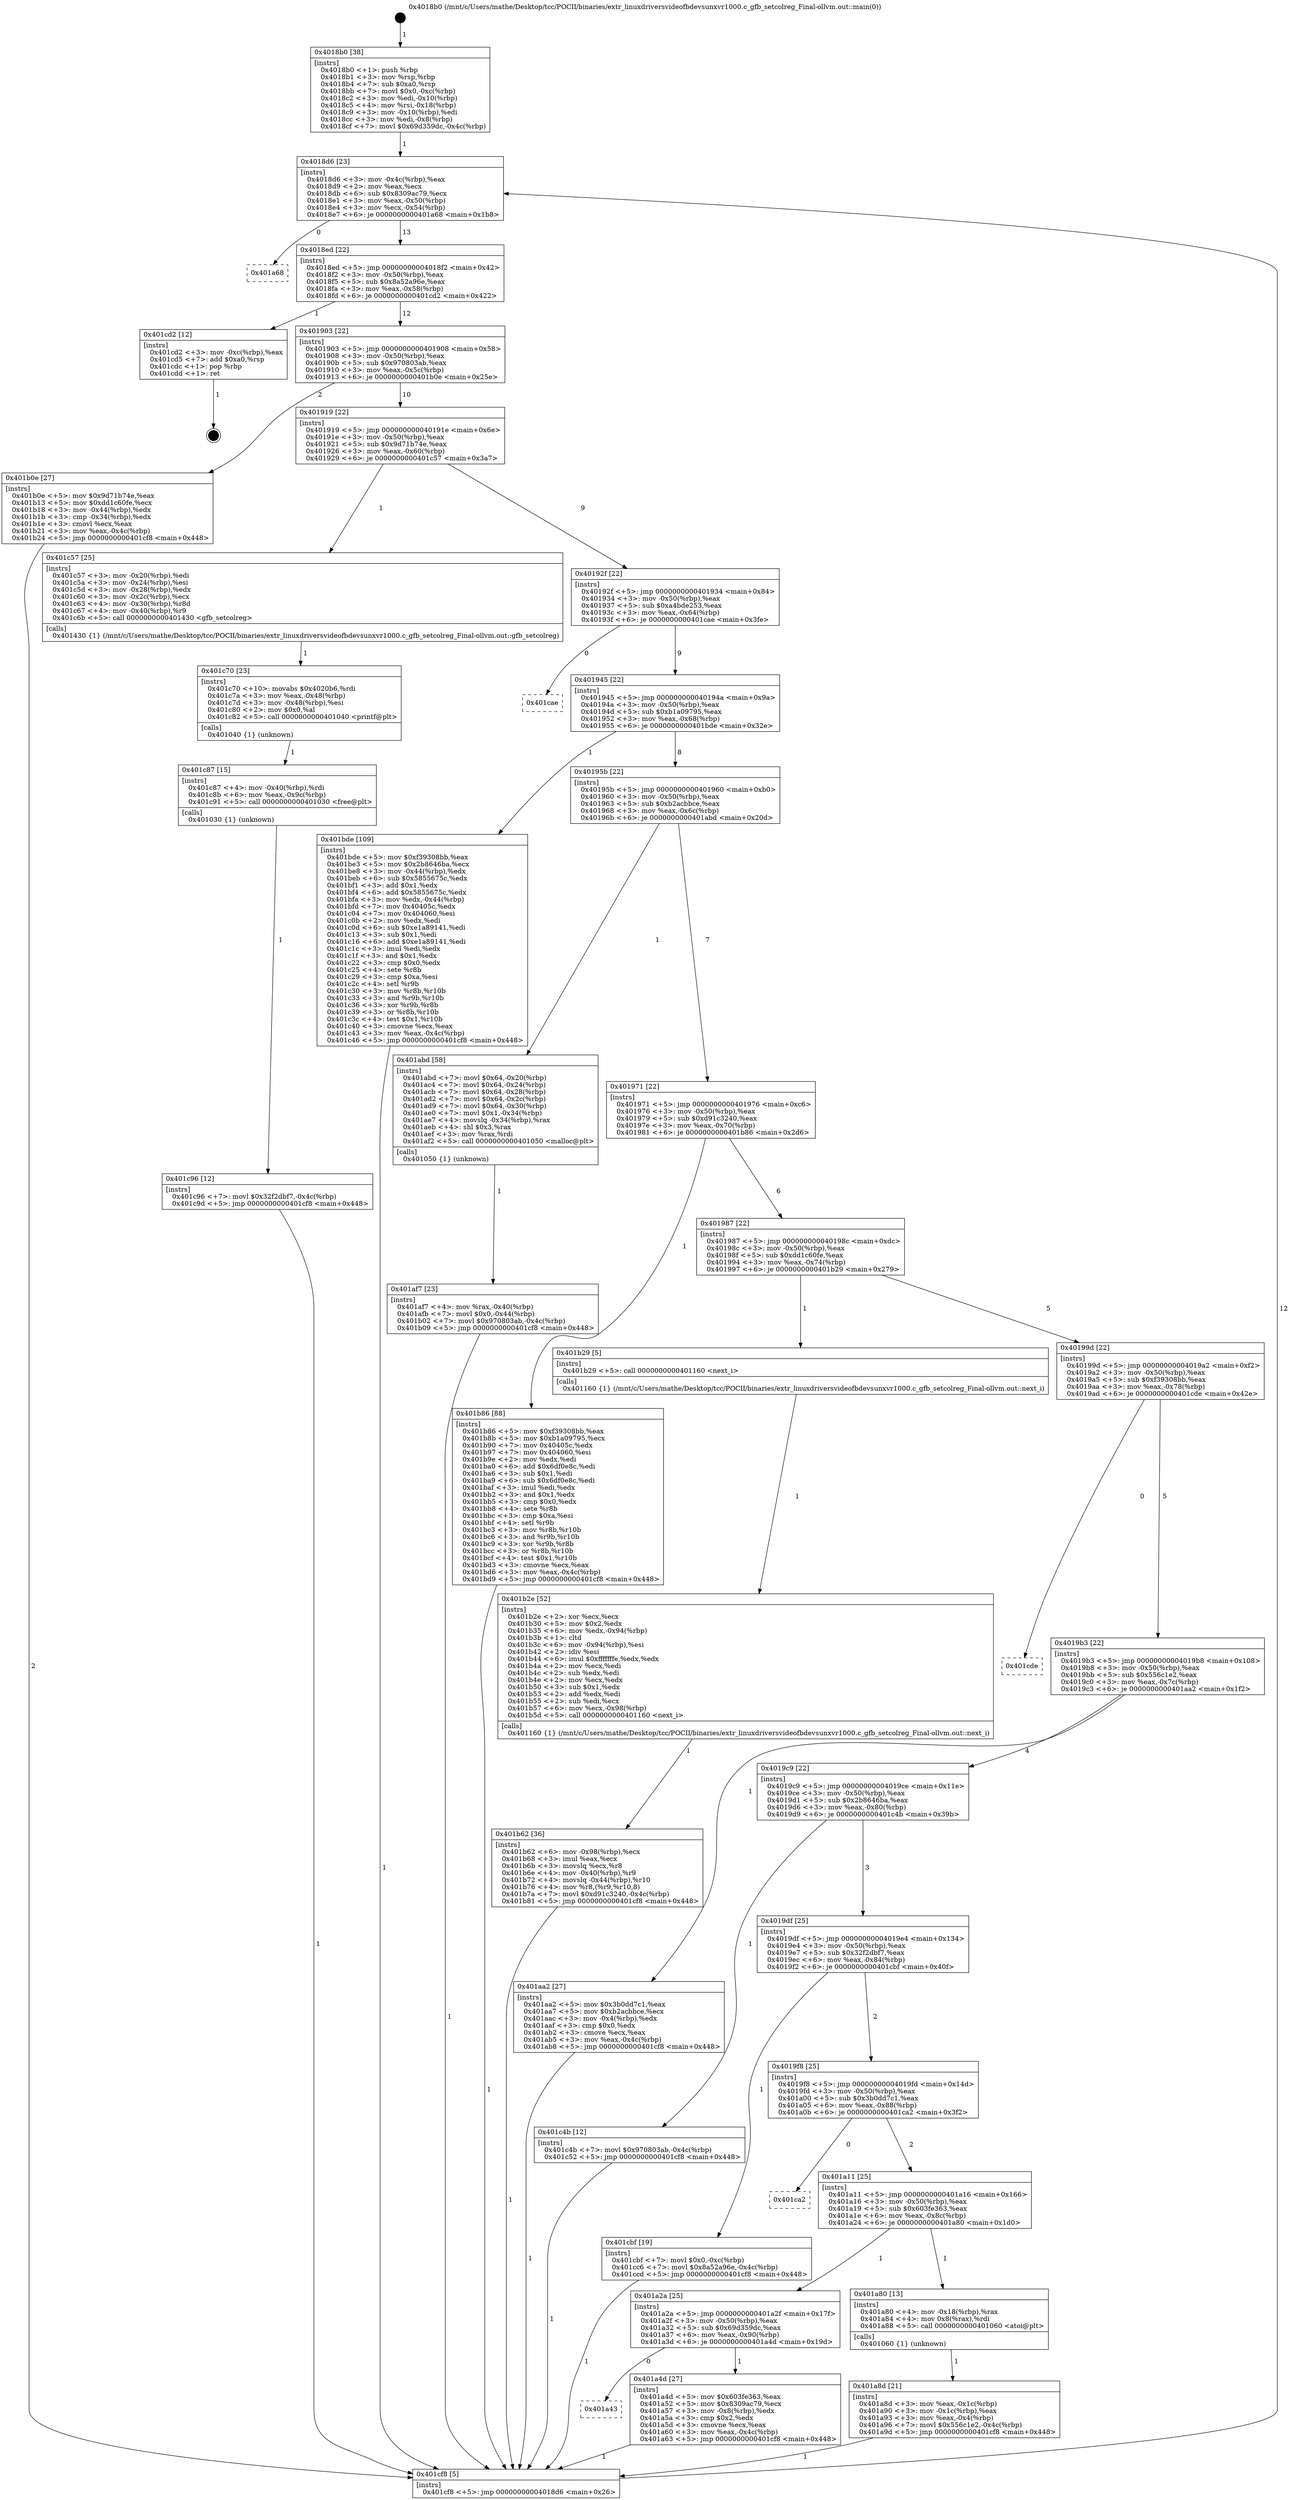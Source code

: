 digraph "0x4018b0" {
  label = "0x4018b0 (/mnt/c/Users/mathe/Desktop/tcc/POCII/binaries/extr_linuxdriversvideofbdevsunxvr1000.c_gfb_setcolreg_Final-ollvm.out::main(0))"
  labelloc = "t"
  node[shape=record]

  Entry [label="",width=0.3,height=0.3,shape=circle,fillcolor=black,style=filled]
  "0x4018d6" [label="{
     0x4018d6 [23]\l
     | [instrs]\l
     &nbsp;&nbsp;0x4018d6 \<+3\>: mov -0x4c(%rbp),%eax\l
     &nbsp;&nbsp;0x4018d9 \<+2\>: mov %eax,%ecx\l
     &nbsp;&nbsp;0x4018db \<+6\>: sub $0x8309ac79,%ecx\l
     &nbsp;&nbsp;0x4018e1 \<+3\>: mov %eax,-0x50(%rbp)\l
     &nbsp;&nbsp;0x4018e4 \<+3\>: mov %ecx,-0x54(%rbp)\l
     &nbsp;&nbsp;0x4018e7 \<+6\>: je 0000000000401a68 \<main+0x1b8\>\l
  }"]
  "0x401a68" [label="{
     0x401a68\l
  }", style=dashed]
  "0x4018ed" [label="{
     0x4018ed [22]\l
     | [instrs]\l
     &nbsp;&nbsp;0x4018ed \<+5\>: jmp 00000000004018f2 \<main+0x42\>\l
     &nbsp;&nbsp;0x4018f2 \<+3\>: mov -0x50(%rbp),%eax\l
     &nbsp;&nbsp;0x4018f5 \<+5\>: sub $0x8a52a96e,%eax\l
     &nbsp;&nbsp;0x4018fa \<+3\>: mov %eax,-0x58(%rbp)\l
     &nbsp;&nbsp;0x4018fd \<+6\>: je 0000000000401cd2 \<main+0x422\>\l
  }"]
  Exit [label="",width=0.3,height=0.3,shape=circle,fillcolor=black,style=filled,peripheries=2]
  "0x401cd2" [label="{
     0x401cd2 [12]\l
     | [instrs]\l
     &nbsp;&nbsp;0x401cd2 \<+3\>: mov -0xc(%rbp),%eax\l
     &nbsp;&nbsp;0x401cd5 \<+7\>: add $0xa0,%rsp\l
     &nbsp;&nbsp;0x401cdc \<+1\>: pop %rbp\l
     &nbsp;&nbsp;0x401cdd \<+1\>: ret\l
  }"]
  "0x401903" [label="{
     0x401903 [22]\l
     | [instrs]\l
     &nbsp;&nbsp;0x401903 \<+5\>: jmp 0000000000401908 \<main+0x58\>\l
     &nbsp;&nbsp;0x401908 \<+3\>: mov -0x50(%rbp),%eax\l
     &nbsp;&nbsp;0x40190b \<+5\>: sub $0x970803ab,%eax\l
     &nbsp;&nbsp;0x401910 \<+3\>: mov %eax,-0x5c(%rbp)\l
     &nbsp;&nbsp;0x401913 \<+6\>: je 0000000000401b0e \<main+0x25e\>\l
  }"]
  "0x401c96" [label="{
     0x401c96 [12]\l
     | [instrs]\l
     &nbsp;&nbsp;0x401c96 \<+7\>: movl $0x32f2dbf7,-0x4c(%rbp)\l
     &nbsp;&nbsp;0x401c9d \<+5\>: jmp 0000000000401cf8 \<main+0x448\>\l
  }"]
  "0x401b0e" [label="{
     0x401b0e [27]\l
     | [instrs]\l
     &nbsp;&nbsp;0x401b0e \<+5\>: mov $0x9d71b74e,%eax\l
     &nbsp;&nbsp;0x401b13 \<+5\>: mov $0xdd1c60fe,%ecx\l
     &nbsp;&nbsp;0x401b18 \<+3\>: mov -0x44(%rbp),%edx\l
     &nbsp;&nbsp;0x401b1b \<+3\>: cmp -0x34(%rbp),%edx\l
     &nbsp;&nbsp;0x401b1e \<+3\>: cmovl %ecx,%eax\l
     &nbsp;&nbsp;0x401b21 \<+3\>: mov %eax,-0x4c(%rbp)\l
     &nbsp;&nbsp;0x401b24 \<+5\>: jmp 0000000000401cf8 \<main+0x448\>\l
  }"]
  "0x401919" [label="{
     0x401919 [22]\l
     | [instrs]\l
     &nbsp;&nbsp;0x401919 \<+5\>: jmp 000000000040191e \<main+0x6e\>\l
     &nbsp;&nbsp;0x40191e \<+3\>: mov -0x50(%rbp),%eax\l
     &nbsp;&nbsp;0x401921 \<+5\>: sub $0x9d71b74e,%eax\l
     &nbsp;&nbsp;0x401926 \<+3\>: mov %eax,-0x60(%rbp)\l
     &nbsp;&nbsp;0x401929 \<+6\>: je 0000000000401c57 \<main+0x3a7\>\l
  }"]
  "0x401c87" [label="{
     0x401c87 [15]\l
     | [instrs]\l
     &nbsp;&nbsp;0x401c87 \<+4\>: mov -0x40(%rbp),%rdi\l
     &nbsp;&nbsp;0x401c8b \<+6\>: mov %eax,-0x9c(%rbp)\l
     &nbsp;&nbsp;0x401c91 \<+5\>: call 0000000000401030 \<free@plt\>\l
     | [calls]\l
     &nbsp;&nbsp;0x401030 \{1\} (unknown)\l
  }"]
  "0x401c57" [label="{
     0x401c57 [25]\l
     | [instrs]\l
     &nbsp;&nbsp;0x401c57 \<+3\>: mov -0x20(%rbp),%edi\l
     &nbsp;&nbsp;0x401c5a \<+3\>: mov -0x24(%rbp),%esi\l
     &nbsp;&nbsp;0x401c5d \<+3\>: mov -0x28(%rbp),%edx\l
     &nbsp;&nbsp;0x401c60 \<+3\>: mov -0x2c(%rbp),%ecx\l
     &nbsp;&nbsp;0x401c63 \<+4\>: mov -0x30(%rbp),%r8d\l
     &nbsp;&nbsp;0x401c67 \<+4\>: mov -0x40(%rbp),%r9\l
     &nbsp;&nbsp;0x401c6b \<+5\>: call 0000000000401430 \<gfb_setcolreg\>\l
     | [calls]\l
     &nbsp;&nbsp;0x401430 \{1\} (/mnt/c/Users/mathe/Desktop/tcc/POCII/binaries/extr_linuxdriversvideofbdevsunxvr1000.c_gfb_setcolreg_Final-ollvm.out::gfb_setcolreg)\l
  }"]
  "0x40192f" [label="{
     0x40192f [22]\l
     | [instrs]\l
     &nbsp;&nbsp;0x40192f \<+5\>: jmp 0000000000401934 \<main+0x84\>\l
     &nbsp;&nbsp;0x401934 \<+3\>: mov -0x50(%rbp),%eax\l
     &nbsp;&nbsp;0x401937 \<+5\>: sub $0xa4bde253,%eax\l
     &nbsp;&nbsp;0x40193c \<+3\>: mov %eax,-0x64(%rbp)\l
     &nbsp;&nbsp;0x40193f \<+6\>: je 0000000000401cae \<main+0x3fe\>\l
  }"]
  "0x401c70" [label="{
     0x401c70 [23]\l
     | [instrs]\l
     &nbsp;&nbsp;0x401c70 \<+10\>: movabs $0x4020b6,%rdi\l
     &nbsp;&nbsp;0x401c7a \<+3\>: mov %eax,-0x48(%rbp)\l
     &nbsp;&nbsp;0x401c7d \<+3\>: mov -0x48(%rbp),%esi\l
     &nbsp;&nbsp;0x401c80 \<+2\>: mov $0x0,%al\l
     &nbsp;&nbsp;0x401c82 \<+5\>: call 0000000000401040 \<printf@plt\>\l
     | [calls]\l
     &nbsp;&nbsp;0x401040 \{1\} (unknown)\l
  }"]
  "0x401cae" [label="{
     0x401cae\l
  }", style=dashed]
  "0x401945" [label="{
     0x401945 [22]\l
     | [instrs]\l
     &nbsp;&nbsp;0x401945 \<+5\>: jmp 000000000040194a \<main+0x9a\>\l
     &nbsp;&nbsp;0x40194a \<+3\>: mov -0x50(%rbp),%eax\l
     &nbsp;&nbsp;0x40194d \<+5\>: sub $0xb1a09795,%eax\l
     &nbsp;&nbsp;0x401952 \<+3\>: mov %eax,-0x68(%rbp)\l
     &nbsp;&nbsp;0x401955 \<+6\>: je 0000000000401bde \<main+0x32e\>\l
  }"]
  "0x401b62" [label="{
     0x401b62 [36]\l
     | [instrs]\l
     &nbsp;&nbsp;0x401b62 \<+6\>: mov -0x98(%rbp),%ecx\l
     &nbsp;&nbsp;0x401b68 \<+3\>: imul %eax,%ecx\l
     &nbsp;&nbsp;0x401b6b \<+3\>: movslq %ecx,%r8\l
     &nbsp;&nbsp;0x401b6e \<+4\>: mov -0x40(%rbp),%r9\l
     &nbsp;&nbsp;0x401b72 \<+4\>: movslq -0x44(%rbp),%r10\l
     &nbsp;&nbsp;0x401b76 \<+4\>: mov %r8,(%r9,%r10,8)\l
     &nbsp;&nbsp;0x401b7a \<+7\>: movl $0xd91c3240,-0x4c(%rbp)\l
     &nbsp;&nbsp;0x401b81 \<+5\>: jmp 0000000000401cf8 \<main+0x448\>\l
  }"]
  "0x401bde" [label="{
     0x401bde [109]\l
     | [instrs]\l
     &nbsp;&nbsp;0x401bde \<+5\>: mov $0xf39308bb,%eax\l
     &nbsp;&nbsp;0x401be3 \<+5\>: mov $0x2b8646ba,%ecx\l
     &nbsp;&nbsp;0x401be8 \<+3\>: mov -0x44(%rbp),%edx\l
     &nbsp;&nbsp;0x401beb \<+6\>: sub $0x5855675c,%edx\l
     &nbsp;&nbsp;0x401bf1 \<+3\>: add $0x1,%edx\l
     &nbsp;&nbsp;0x401bf4 \<+6\>: add $0x5855675c,%edx\l
     &nbsp;&nbsp;0x401bfa \<+3\>: mov %edx,-0x44(%rbp)\l
     &nbsp;&nbsp;0x401bfd \<+7\>: mov 0x40405c,%edx\l
     &nbsp;&nbsp;0x401c04 \<+7\>: mov 0x404060,%esi\l
     &nbsp;&nbsp;0x401c0b \<+2\>: mov %edx,%edi\l
     &nbsp;&nbsp;0x401c0d \<+6\>: sub $0xe1a89141,%edi\l
     &nbsp;&nbsp;0x401c13 \<+3\>: sub $0x1,%edi\l
     &nbsp;&nbsp;0x401c16 \<+6\>: add $0xe1a89141,%edi\l
     &nbsp;&nbsp;0x401c1c \<+3\>: imul %edi,%edx\l
     &nbsp;&nbsp;0x401c1f \<+3\>: and $0x1,%edx\l
     &nbsp;&nbsp;0x401c22 \<+3\>: cmp $0x0,%edx\l
     &nbsp;&nbsp;0x401c25 \<+4\>: sete %r8b\l
     &nbsp;&nbsp;0x401c29 \<+3\>: cmp $0xa,%esi\l
     &nbsp;&nbsp;0x401c2c \<+4\>: setl %r9b\l
     &nbsp;&nbsp;0x401c30 \<+3\>: mov %r8b,%r10b\l
     &nbsp;&nbsp;0x401c33 \<+3\>: and %r9b,%r10b\l
     &nbsp;&nbsp;0x401c36 \<+3\>: xor %r9b,%r8b\l
     &nbsp;&nbsp;0x401c39 \<+3\>: or %r8b,%r10b\l
     &nbsp;&nbsp;0x401c3c \<+4\>: test $0x1,%r10b\l
     &nbsp;&nbsp;0x401c40 \<+3\>: cmovne %ecx,%eax\l
     &nbsp;&nbsp;0x401c43 \<+3\>: mov %eax,-0x4c(%rbp)\l
     &nbsp;&nbsp;0x401c46 \<+5\>: jmp 0000000000401cf8 \<main+0x448\>\l
  }"]
  "0x40195b" [label="{
     0x40195b [22]\l
     | [instrs]\l
     &nbsp;&nbsp;0x40195b \<+5\>: jmp 0000000000401960 \<main+0xb0\>\l
     &nbsp;&nbsp;0x401960 \<+3\>: mov -0x50(%rbp),%eax\l
     &nbsp;&nbsp;0x401963 \<+5\>: sub $0xb2acbbce,%eax\l
     &nbsp;&nbsp;0x401968 \<+3\>: mov %eax,-0x6c(%rbp)\l
     &nbsp;&nbsp;0x40196b \<+6\>: je 0000000000401abd \<main+0x20d\>\l
  }"]
  "0x401b2e" [label="{
     0x401b2e [52]\l
     | [instrs]\l
     &nbsp;&nbsp;0x401b2e \<+2\>: xor %ecx,%ecx\l
     &nbsp;&nbsp;0x401b30 \<+5\>: mov $0x2,%edx\l
     &nbsp;&nbsp;0x401b35 \<+6\>: mov %edx,-0x94(%rbp)\l
     &nbsp;&nbsp;0x401b3b \<+1\>: cltd\l
     &nbsp;&nbsp;0x401b3c \<+6\>: mov -0x94(%rbp),%esi\l
     &nbsp;&nbsp;0x401b42 \<+2\>: idiv %esi\l
     &nbsp;&nbsp;0x401b44 \<+6\>: imul $0xfffffffe,%edx,%edx\l
     &nbsp;&nbsp;0x401b4a \<+2\>: mov %ecx,%edi\l
     &nbsp;&nbsp;0x401b4c \<+2\>: sub %edx,%edi\l
     &nbsp;&nbsp;0x401b4e \<+2\>: mov %ecx,%edx\l
     &nbsp;&nbsp;0x401b50 \<+3\>: sub $0x1,%edx\l
     &nbsp;&nbsp;0x401b53 \<+2\>: add %edx,%edi\l
     &nbsp;&nbsp;0x401b55 \<+2\>: sub %edi,%ecx\l
     &nbsp;&nbsp;0x401b57 \<+6\>: mov %ecx,-0x98(%rbp)\l
     &nbsp;&nbsp;0x401b5d \<+5\>: call 0000000000401160 \<next_i\>\l
     | [calls]\l
     &nbsp;&nbsp;0x401160 \{1\} (/mnt/c/Users/mathe/Desktop/tcc/POCII/binaries/extr_linuxdriversvideofbdevsunxvr1000.c_gfb_setcolreg_Final-ollvm.out::next_i)\l
  }"]
  "0x401abd" [label="{
     0x401abd [58]\l
     | [instrs]\l
     &nbsp;&nbsp;0x401abd \<+7\>: movl $0x64,-0x20(%rbp)\l
     &nbsp;&nbsp;0x401ac4 \<+7\>: movl $0x64,-0x24(%rbp)\l
     &nbsp;&nbsp;0x401acb \<+7\>: movl $0x64,-0x28(%rbp)\l
     &nbsp;&nbsp;0x401ad2 \<+7\>: movl $0x64,-0x2c(%rbp)\l
     &nbsp;&nbsp;0x401ad9 \<+7\>: movl $0x64,-0x30(%rbp)\l
     &nbsp;&nbsp;0x401ae0 \<+7\>: movl $0x1,-0x34(%rbp)\l
     &nbsp;&nbsp;0x401ae7 \<+4\>: movslq -0x34(%rbp),%rax\l
     &nbsp;&nbsp;0x401aeb \<+4\>: shl $0x3,%rax\l
     &nbsp;&nbsp;0x401aef \<+3\>: mov %rax,%rdi\l
     &nbsp;&nbsp;0x401af2 \<+5\>: call 0000000000401050 \<malloc@plt\>\l
     | [calls]\l
     &nbsp;&nbsp;0x401050 \{1\} (unknown)\l
  }"]
  "0x401971" [label="{
     0x401971 [22]\l
     | [instrs]\l
     &nbsp;&nbsp;0x401971 \<+5\>: jmp 0000000000401976 \<main+0xc6\>\l
     &nbsp;&nbsp;0x401976 \<+3\>: mov -0x50(%rbp),%eax\l
     &nbsp;&nbsp;0x401979 \<+5\>: sub $0xd91c3240,%eax\l
     &nbsp;&nbsp;0x40197e \<+3\>: mov %eax,-0x70(%rbp)\l
     &nbsp;&nbsp;0x401981 \<+6\>: je 0000000000401b86 \<main+0x2d6\>\l
  }"]
  "0x401af7" [label="{
     0x401af7 [23]\l
     | [instrs]\l
     &nbsp;&nbsp;0x401af7 \<+4\>: mov %rax,-0x40(%rbp)\l
     &nbsp;&nbsp;0x401afb \<+7\>: movl $0x0,-0x44(%rbp)\l
     &nbsp;&nbsp;0x401b02 \<+7\>: movl $0x970803ab,-0x4c(%rbp)\l
     &nbsp;&nbsp;0x401b09 \<+5\>: jmp 0000000000401cf8 \<main+0x448\>\l
  }"]
  "0x401b86" [label="{
     0x401b86 [88]\l
     | [instrs]\l
     &nbsp;&nbsp;0x401b86 \<+5\>: mov $0xf39308bb,%eax\l
     &nbsp;&nbsp;0x401b8b \<+5\>: mov $0xb1a09795,%ecx\l
     &nbsp;&nbsp;0x401b90 \<+7\>: mov 0x40405c,%edx\l
     &nbsp;&nbsp;0x401b97 \<+7\>: mov 0x404060,%esi\l
     &nbsp;&nbsp;0x401b9e \<+2\>: mov %edx,%edi\l
     &nbsp;&nbsp;0x401ba0 \<+6\>: add $0x6df0e8c,%edi\l
     &nbsp;&nbsp;0x401ba6 \<+3\>: sub $0x1,%edi\l
     &nbsp;&nbsp;0x401ba9 \<+6\>: sub $0x6df0e8c,%edi\l
     &nbsp;&nbsp;0x401baf \<+3\>: imul %edi,%edx\l
     &nbsp;&nbsp;0x401bb2 \<+3\>: and $0x1,%edx\l
     &nbsp;&nbsp;0x401bb5 \<+3\>: cmp $0x0,%edx\l
     &nbsp;&nbsp;0x401bb8 \<+4\>: sete %r8b\l
     &nbsp;&nbsp;0x401bbc \<+3\>: cmp $0xa,%esi\l
     &nbsp;&nbsp;0x401bbf \<+4\>: setl %r9b\l
     &nbsp;&nbsp;0x401bc3 \<+3\>: mov %r8b,%r10b\l
     &nbsp;&nbsp;0x401bc6 \<+3\>: and %r9b,%r10b\l
     &nbsp;&nbsp;0x401bc9 \<+3\>: xor %r9b,%r8b\l
     &nbsp;&nbsp;0x401bcc \<+3\>: or %r8b,%r10b\l
     &nbsp;&nbsp;0x401bcf \<+4\>: test $0x1,%r10b\l
     &nbsp;&nbsp;0x401bd3 \<+3\>: cmovne %ecx,%eax\l
     &nbsp;&nbsp;0x401bd6 \<+3\>: mov %eax,-0x4c(%rbp)\l
     &nbsp;&nbsp;0x401bd9 \<+5\>: jmp 0000000000401cf8 \<main+0x448\>\l
  }"]
  "0x401987" [label="{
     0x401987 [22]\l
     | [instrs]\l
     &nbsp;&nbsp;0x401987 \<+5\>: jmp 000000000040198c \<main+0xdc\>\l
     &nbsp;&nbsp;0x40198c \<+3\>: mov -0x50(%rbp),%eax\l
     &nbsp;&nbsp;0x40198f \<+5\>: sub $0xdd1c60fe,%eax\l
     &nbsp;&nbsp;0x401994 \<+3\>: mov %eax,-0x74(%rbp)\l
     &nbsp;&nbsp;0x401997 \<+6\>: je 0000000000401b29 \<main+0x279\>\l
  }"]
  "0x401a8d" [label="{
     0x401a8d [21]\l
     | [instrs]\l
     &nbsp;&nbsp;0x401a8d \<+3\>: mov %eax,-0x1c(%rbp)\l
     &nbsp;&nbsp;0x401a90 \<+3\>: mov -0x1c(%rbp),%eax\l
     &nbsp;&nbsp;0x401a93 \<+3\>: mov %eax,-0x4(%rbp)\l
     &nbsp;&nbsp;0x401a96 \<+7\>: movl $0x556c1e2,-0x4c(%rbp)\l
     &nbsp;&nbsp;0x401a9d \<+5\>: jmp 0000000000401cf8 \<main+0x448\>\l
  }"]
  "0x401b29" [label="{
     0x401b29 [5]\l
     | [instrs]\l
     &nbsp;&nbsp;0x401b29 \<+5\>: call 0000000000401160 \<next_i\>\l
     | [calls]\l
     &nbsp;&nbsp;0x401160 \{1\} (/mnt/c/Users/mathe/Desktop/tcc/POCII/binaries/extr_linuxdriversvideofbdevsunxvr1000.c_gfb_setcolreg_Final-ollvm.out::next_i)\l
  }"]
  "0x40199d" [label="{
     0x40199d [22]\l
     | [instrs]\l
     &nbsp;&nbsp;0x40199d \<+5\>: jmp 00000000004019a2 \<main+0xf2\>\l
     &nbsp;&nbsp;0x4019a2 \<+3\>: mov -0x50(%rbp),%eax\l
     &nbsp;&nbsp;0x4019a5 \<+5\>: sub $0xf39308bb,%eax\l
     &nbsp;&nbsp;0x4019aa \<+3\>: mov %eax,-0x78(%rbp)\l
     &nbsp;&nbsp;0x4019ad \<+6\>: je 0000000000401cde \<main+0x42e\>\l
  }"]
  "0x4018b0" [label="{
     0x4018b0 [38]\l
     | [instrs]\l
     &nbsp;&nbsp;0x4018b0 \<+1\>: push %rbp\l
     &nbsp;&nbsp;0x4018b1 \<+3\>: mov %rsp,%rbp\l
     &nbsp;&nbsp;0x4018b4 \<+7\>: sub $0xa0,%rsp\l
     &nbsp;&nbsp;0x4018bb \<+7\>: movl $0x0,-0xc(%rbp)\l
     &nbsp;&nbsp;0x4018c2 \<+3\>: mov %edi,-0x10(%rbp)\l
     &nbsp;&nbsp;0x4018c5 \<+4\>: mov %rsi,-0x18(%rbp)\l
     &nbsp;&nbsp;0x4018c9 \<+3\>: mov -0x10(%rbp),%edi\l
     &nbsp;&nbsp;0x4018cc \<+3\>: mov %edi,-0x8(%rbp)\l
     &nbsp;&nbsp;0x4018cf \<+7\>: movl $0x69d359dc,-0x4c(%rbp)\l
  }"]
  "0x401cde" [label="{
     0x401cde\l
  }", style=dashed]
  "0x4019b3" [label="{
     0x4019b3 [22]\l
     | [instrs]\l
     &nbsp;&nbsp;0x4019b3 \<+5\>: jmp 00000000004019b8 \<main+0x108\>\l
     &nbsp;&nbsp;0x4019b8 \<+3\>: mov -0x50(%rbp),%eax\l
     &nbsp;&nbsp;0x4019bb \<+5\>: sub $0x556c1e2,%eax\l
     &nbsp;&nbsp;0x4019c0 \<+3\>: mov %eax,-0x7c(%rbp)\l
     &nbsp;&nbsp;0x4019c3 \<+6\>: je 0000000000401aa2 \<main+0x1f2\>\l
  }"]
  "0x401cf8" [label="{
     0x401cf8 [5]\l
     | [instrs]\l
     &nbsp;&nbsp;0x401cf8 \<+5\>: jmp 00000000004018d6 \<main+0x26\>\l
  }"]
  "0x401aa2" [label="{
     0x401aa2 [27]\l
     | [instrs]\l
     &nbsp;&nbsp;0x401aa2 \<+5\>: mov $0x3b0dd7c1,%eax\l
     &nbsp;&nbsp;0x401aa7 \<+5\>: mov $0xb2acbbce,%ecx\l
     &nbsp;&nbsp;0x401aac \<+3\>: mov -0x4(%rbp),%edx\l
     &nbsp;&nbsp;0x401aaf \<+3\>: cmp $0x0,%edx\l
     &nbsp;&nbsp;0x401ab2 \<+3\>: cmove %ecx,%eax\l
     &nbsp;&nbsp;0x401ab5 \<+3\>: mov %eax,-0x4c(%rbp)\l
     &nbsp;&nbsp;0x401ab8 \<+5\>: jmp 0000000000401cf8 \<main+0x448\>\l
  }"]
  "0x4019c9" [label="{
     0x4019c9 [22]\l
     | [instrs]\l
     &nbsp;&nbsp;0x4019c9 \<+5\>: jmp 00000000004019ce \<main+0x11e\>\l
     &nbsp;&nbsp;0x4019ce \<+3\>: mov -0x50(%rbp),%eax\l
     &nbsp;&nbsp;0x4019d1 \<+5\>: sub $0x2b8646ba,%eax\l
     &nbsp;&nbsp;0x4019d6 \<+3\>: mov %eax,-0x80(%rbp)\l
     &nbsp;&nbsp;0x4019d9 \<+6\>: je 0000000000401c4b \<main+0x39b\>\l
  }"]
  "0x401a43" [label="{
     0x401a43\l
  }", style=dashed]
  "0x401c4b" [label="{
     0x401c4b [12]\l
     | [instrs]\l
     &nbsp;&nbsp;0x401c4b \<+7\>: movl $0x970803ab,-0x4c(%rbp)\l
     &nbsp;&nbsp;0x401c52 \<+5\>: jmp 0000000000401cf8 \<main+0x448\>\l
  }"]
  "0x4019df" [label="{
     0x4019df [25]\l
     | [instrs]\l
     &nbsp;&nbsp;0x4019df \<+5\>: jmp 00000000004019e4 \<main+0x134\>\l
     &nbsp;&nbsp;0x4019e4 \<+3\>: mov -0x50(%rbp),%eax\l
     &nbsp;&nbsp;0x4019e7 \<+5\>: sub $0x32f2dbf7,%eax\l
     &nbsp;&nbsp;0x4019ec \<+6\>: mov %eax,-0x84(%rbp)\l
     &nbsp;&nbsp;0x4019f2 \<+6\>: je 0000000000401cbf \<main+0x40f\>\l
  }"]
  "0x401a4d" [label="{
     0x401a4d [27]\l
     | [instrs]\l
     &nbsp;&nbsp;0x401a4d \<+5\>: mov $0x603fe363,%eax\l
     &nbsp;&nbsp;0x401a52 \<+5\>: mov $0x8309ac79,%ecx\l
     &nbsp;&nbsp;0x401a57 \<+3\>: mov -0x8(%rbp),%edx\l
     &nbsp;&nbsp;0x401a5a \<+3\>: cmp $0x2,%edx\l
     &nbsp;&nbsp;0x401a5d \<+3\>: cmovne %ecx,%eax\l
     &nbsp;&nbsp;0x401a60 \<+3\>: mov %eax,-0x4c(%rbp)\l
     &nbsp;&nbsp;0x401a63 \<+5\>: jmp 0000000000401cf8 \<main+0x448\>\l
  }"]
  "0x401cbf" [label="{
     0x401cbf [19]\l
     | [instrs]\l
     &nbsp;&nbsp;0x401cbf \<+7\>: movl $0x0,-0xc(%rbp)\l
     &nbsp;&nbsp;0x401cc6 \<+7\>: movl $0x8a52a96e,-0x4c(%rbp)\l
     &nbsp;&nbsp;0x401ccd \<+5\>: jmp 0000000000401cf8 \<main+0x448\>\l
  }"]
  "0x4019f8" [label="{
     0x4019f8 [25]\l
     | [instrs]\l
     &nbsp;&nbsp;0x4019f8 \<+5\>: jmp 00000000004019fd \<main+0x14d\>\l
     &nbsp;&nbsp;0x4019fd \<+3\>: mov -0x50(%rbp),%eax\l
     &nbsp;&nbsp;0x401a00 \<+5\>: sub $0x3b0dd7c1,%eax\l
     &nbsp;&nbsp;0x401a05 \<+6\>: mov %eax,-0x88(%rbp)\l
     &nbsp;&nbsp;0x401a0b \<+6\>: je 0000000000401ca2 \<main+0x3f2\>\l
  }"]
  "0x401a2a" [label="{
     0x401a2a [25]\l
     | [instrs]\l
     &nbsp;&nbsp;0x401a2a \<+5\>: jmp 0000000000401a2f \<main+0x17f\>\l
     &nbsp;&nbsp;0x401a2f \<+3\>: mov -0x50(%rbp),%eax\l
     &nbsp;&nbsp;0x401a32 \<+5\>: sub $0x69d359dc,%eax\l
     &nbsp;&nbsp;0x401a37 \<+6\>: mov %eax,-0x90(%rbp)\l
     &nbsp;&nbsp;0x401a3d \<+6\>: je 0000000000401a4d \<main+0x19d\>\l
  }"]
  "0x401ca2" [label="{
     0x401ca2\l
  }", style=dashed]
  "0x401a11" [label="{
     0x401a11 [25]\l
     | [instrs]\l
     &nbsp;&nbsp;0x401a11 \<+5\>: jmp 0000000000401a16 \<main+0x166\>\l
     &nbsp;&nbsp;0x401a16 \<+3\>: mov -0x50(%rbp),%eax\l
     &nbsp;&nbsp;0x401a19 \<+5\>: sub $0x603fe363,%eax\l
     &nbsp;&nbsp;0x401a1e \<+6\>: mov %eax,-0x8c(%rbp)\l
     &nbsp;&nbsp;0x401a24 \<+6\>: je 0000000000401a80 \<main+0x1d0\>\l
  }"]
  "0x401a80" [label="{
     0x401a80 [13]\l
     | [instrs]\l
     &nbsp;&nbsp;0x401a80 \<+4\>: mov -0x18(%rbp),%rax\l
     &nbsp;&nbsp;0x401a84 \<+4\>: mov 0x8(%rax),%rdi\l
     &nbsp;&nbsp;0x401a88 \<+5\>: call 0000000000401060 \<atoi@plt\>\l
     | [calls]\l
     &nbsp;&nbsp;0x401060 \{1\} (unknown)\l
  }"]
  Entry -> "0x4018b0" [label=" 1"]
  "0x4018d6" -> "0x401a68" [label=" 0"]
  "0x4018d6" -> "0x4018ed" [label=" 13"]
  "0x401cd2" -> Exit [label=" 1"]
  "0x4018ed" -> "0x401cd2" [label=" 1"]
  "0x4018ed" -> "0x401903" [label=" 12"]
  "0x401cbf" -> "0x401cf8" [label=" 1"]
  "0x401903" -> "0x401b0e" [label=" 2"]
  "0x401903" -> "0x401919" [label=" 10"]
  "0x401c96" -> "0x401cf8" [label=" 1"]
  "0x401919" -> "0x401c57" [label=" 1"]
  "0x401919" -> "0x40192f" [label=" 9"]
  "0x401c87" -> "0x401c96" [label=" 1"]
  "0x40192f" -> "0x401cae" [label=" 0"]
  "0x40192f" -> "0x401945" [label=" 9"]
  "0x401c70" -> "0x401c87" [label=" 1"]
  "0x401945" -> "0x401bde" [label=" 1"]
  "0x401945" -> "0x40195b" [label=" 8"]
  "0x401c57" -> "0x401c70" [label=" 1"]
  "0x40195b" -> "0x401abd" [label=" 1"]
  "0x40195b" -> "0x401971" [label=" 7"]
  "0x401c4b" -> "0x401cf8" [label=" 1"]
  "0x401971" -> "0x401b86" [label=" 1"]
  "0x401971" -> "0x401987" [label=" 6"]
  "0x401bde" -> "0x401cf8" [label=" 1"]
  "0x401987" -> "0x401b29" [label=" 1"]
  "0x401987" -> "0x40199d" [label=" 5"]
  "0x401b86" -> "0x401cf8" [label=" 1"]
  "0x40199d" -> "0x401cde" [label=" 0"]
  "0x40199d" -> "0x4019b3" [label=" 5"]
  "0x401b62" -> "0x401cf8" [label=" 1"]
  "0x4019b3" -> "0x401aa2" [label=" 1"]
  "0x4019b3" -> "0x4019c9" [label=" 4"]
  "0x401b2e" -> "0x401b62" [label=" 1"]
  "0x4019c9" -> "0x401c4b" [label=" 1"]
  "0x4019c9" -> "0x4019df" [label=" 3"]
  "0x401b29" -> "0x401b2e" [label=" 1"]
  "0x4019df" -> "0x401cbf" [label=" 1"]
  "0x4019df" -> "0x4019f8" [label=" 2"]
  "0x401b0e" -> "0x401cf8" [label=" 2"]
  "0x4019f8" -> "0x401ca2" [label=" 0"]
  "0x4019f8" -> "0x401a11" [label=" 2"]
  "0x401abd" -> "0x401af7" [label=" 1"]
  "0x401a11" -> "0x401a80" [label=" 1"]
  "0x401a11" -> "0x401a2a" [label=" 1"]
  "0x401af7" -> "0x401cf8" [label=" 1"]
  "0x401a2a" -> "0x401a4d" [label=" 1"]
  "0x401a2a" -> "0x401a43" [label=" 0"]
  "0x401a4d" -> "0x401cf8" [label=" 1"]
  "0x4018b0" -> "0x4018d6" [label=" 1"]
  "0x401cf8" -> "0x4018d6" [label=" 12"]
  "0x401a80" -> "0x401a8d" [label=" 1"]
  "0x401a8d" -> "0x401cf8" [label=" 1"]
  "0x401aa2" -> "0x401cf8" [label=" 1"]
}
